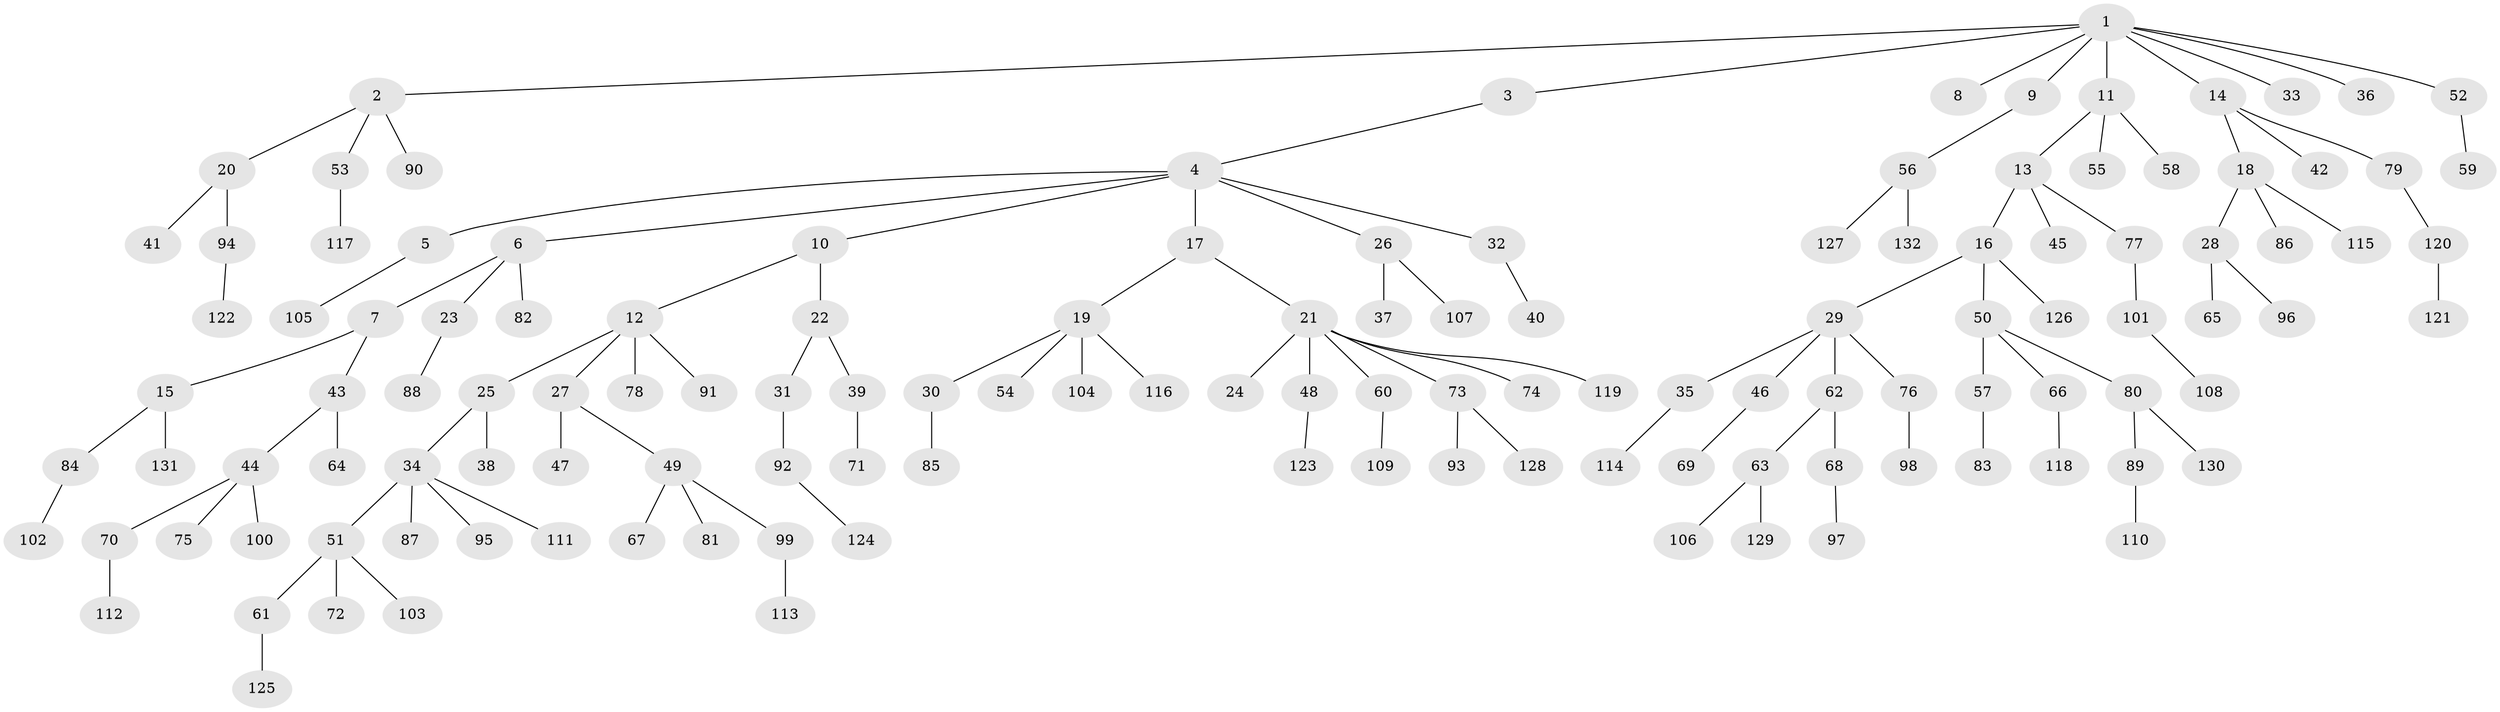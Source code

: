 // Generated by graph-tools (version 1.1) at 2025/26/03/09/25 03:26:28]
// undirected, 132 vertices, 131 edges
graph export_dot {
graph [start="1"]
  node [color=gray90,style=filled];
  1;
  2;
  3;
  4;
  5;
  6;
  7;
  8;
  9;
  10;
  11;
  12;
  13;
  14;
  15;
  16;
  17;
  18;
  19;
  20;
  21;
  22;
  23;
  24;
  25;
  26;
  27;
  28;
  29;
  30;
  31;
  32;
  33;
  34;
  35;
  36;
  37;
  38;
  39;
  40;
  41;
  42;
  43;
  44;
  45;
  46;
  47;
  48;
  49;
  50;
  51;
  52;
  53;
  54;
  55;
  56;
  57;
  58;
  59;
  60;
  61;
  62;
  63;
  64;
  65;
  66;
  67;
  68;
  69;
  70;
  71;
  72;
  73;
  74;
  75;
  76;
  77;
  78;
  79;
  80;
  81;
  82;
  83;
  84;
  85;
  86;
  87;
  88;
  89;
  90;
  91;
  92;
  93;
  94;
  95;
  96;
  97;
  98;
  99;
  100;
  101;
  102;
  103;
  104;
  105;
  106;
  107;
  108;
  109;
  110;
  111;
  112;
  113;
  114;
  115;
  116;
  117;
  118;
  119;
  120;
  121;
  122;
  123;
  124;
  125;
  126;
  127;
  128;
  129;
  130;
  131;
  132;
  1 -- 2;
  1 -- 3;
  1 -- 8;
  1 -- 9;
  1 -- 11;
  1 -- 14;
  1 -- 33;
  1 -- 36;
  1 -- 52;
  2 -- 20;
  2 -- 53;
  2 -- 90;
  3 -- 4;
  4 -- 5;
  4 -- 6;
  4 -- 10;
  4 -- 17;
  4 -- 26;
  4 -- 32;
  5 -- 105;
  6 -- 7;
  6 -- 23;
  6 -- 82;
  7 -- 15;
  7 -- 43;
  9 -- 56;
  10 -- 12;
  10 -- 22;
  11 -- 13;
  11 -- 55;
  11 -- 58;
  12 -- 25;
  12 -- 27;
  12 -- 78;
  12 -- 91;
  13 -- 16;
  13 -- 45;
  13 -- 77;
  14 -- 18;
  14 -- 42;
  14 -- 79;
  15 -- 84;
  15 -- 131;
  16 -- 29;
  16 -- 50;
  16 -- 126;
  17 -- 19;
  17 -- 21;
  18 -- 28;
  18 -- 86;
  18 -- 115;
  19 -- 30;
  19 -- 54;
  19 -- 104;
  19 -- 116;
  20 -- 41;
  20 -- 94;
  21 -- 24;
  21 -- 48;
  21 -- 60;
  21 -- 73;
  21 -- 74;
  21 -- 119;
  22 -- 31;
  22 -- 39;
  23 -- 88;
  25 -- 34;
  25 -- 38;
  26 -- 37;
  26 -- 107;
  27 -- 47;
  27 -- 49;
  28 -- 65;
  28 -- 96;
  29 -- 35;
  29 -- 46;
  29 -- 62;
  29 -- 76;
  30 -- 85;
  31 -- 92;
  32 -- 40;
  34 -- 51;
  34 -- 87;
  34 -- 95;
  34 -- 111;
  35 -- 114;
  39 -- 71;
  43 -- 44;
  43 -- 64;
  44 -- 70;
  44 -- 75;
  44 -- 100;
  46 -- 69;
  48 -- 123;
  49 -- 67;
  49 -- 81;
  49 -- 99;
  50 -- 57;
  50 -- 66;
  50 -- 80;
  51 -- 61;
  51 -- 72;
  51 -- 103;
  52 -- 59;
  53 -- 117;
  56 -- 127;
  56 -- 132;
  57 -- 83;
  60 -- 109;
  61 -- 125;
  62 -- 63;
  62 -- 68;
  63 -- 106;
  63 -- 129;
  66 -- 118;
  68 -- 97;
  70 -- 112;
  73 -- 93;
  73 -- 128;
  76 -- 98;
  77 -- 101;
  79 -- 120;
  80 -- 89;
  80 -- 130;
  84 -- 102;
  89 -- 110;
  92 -- 124;
  94 -- 122;
  99 -- 113;
  101 -- 108;
  120 -- 121;
}
